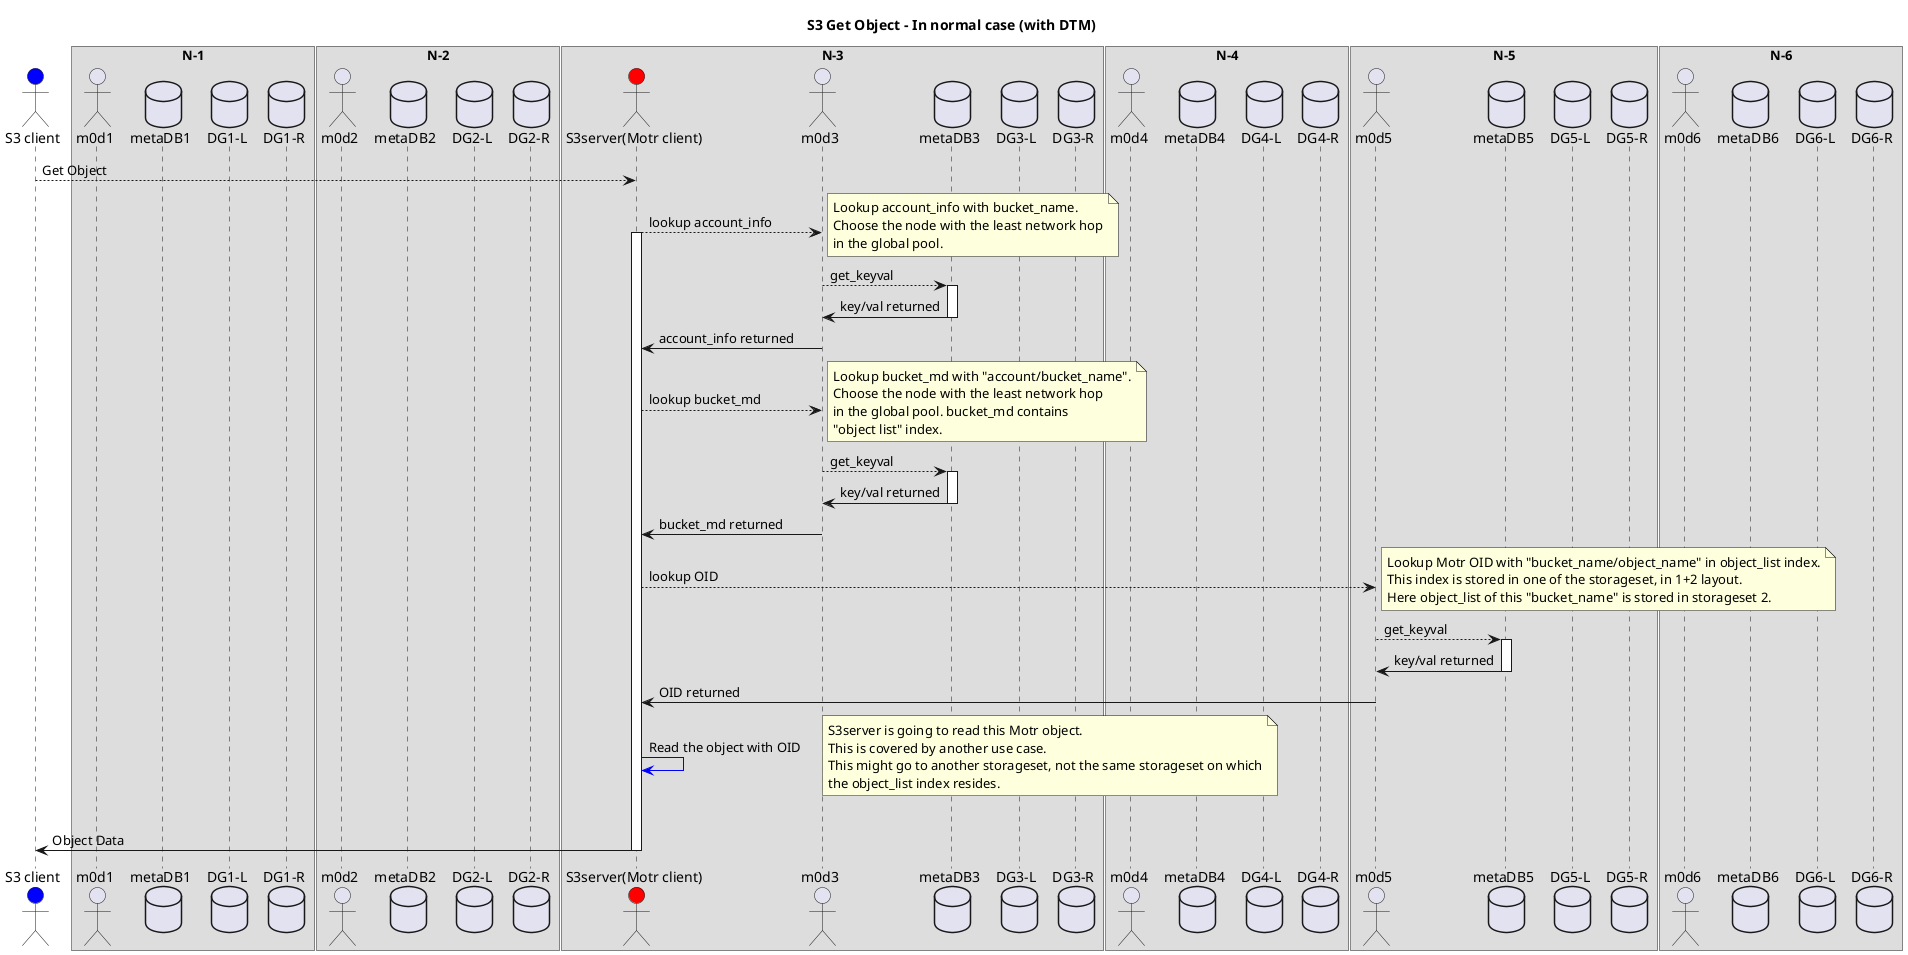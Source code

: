 @startuml
title <b>S3 Get Object - In normal case (with DTM)</b>

actor "S3 client" as S3C #blue
box "N-1"
actor m0d1
database "metaDB1"
database "DG1-L"
database "DG1-R"
endbox

box "N-2"
actor m0d2
database "metaDB2"
database "DG2-L"
database "DG2-R"
endbox

box "N-3"
actor "S3server(Motr client)" as S3 #red
actor m0d3
database "metaDB3"
database "DG3-L"
database "DG3-R"
endbox

box "N-4"
actor m0d4
database "metaDB4"
database "DG4-L"
database "DG4-R"
endbox

box "N-5"
actor m0d5
database "metaDB5"
database "DG5-L"
database "DG5-R"
endbox

box "N-6"
actor m0d6
database "metaDB6"
database "DG6-L"
database "DG6-R"
endbox

S3C  --> S3   : Get Object


S3   --> m0d3 : lookup account_info
activate S3
note right
Lookup account_info with bucket_name.
Choose the node with the least network hop
in the global pool.
end note
m0d3 --> "metaDB3" : get_keyval
activate "metaDB3"
m0d3 <-  "metaDB3" : key/val returned
deactivate "metaDB3"
S3  <-   m0d3      : account_info returned

S3   --> m0d3 : lookup bucket_md
note right
Lookup bucket_md with "account/bucket_name".
Choose the node with the least network hop
in the global pool. bucket_md contains
"object list" index.
end note
m0d3 --> "metaDB3" : get_keyval
activate "metaDB3"
m0d3 <-  "metaDB3" : key/val returned
deactivate "metaDB3"
S3  <-   m0d3      : bucket_md returned

S3   --> m0d5 : lookup OID
note right
Lookup Motr OID with "bucket_name/object_name" in object_list index.
This index is stored in one of the storageset, in 1+2 layout.
Here object_list of this "bucket_name" is stored in storageset 2.
end note
m0d5 --> "metaDB5" : get_keyval
activate "metaDB5"
m0d5 <-  "metaDB5" : key/val returned
deactivate "metaDB5"
S3  <-   m0d5      : OID returned


S3  -[#blue]> S3  : Read the object with OID
note right
S3server is going to read this Motr object.
This is covered by another use case.
This might go to another storageset, not the same storageset on which
the object_list index resides.
end note



|||

S3C <- S3: Object Data
deactivate S3
@enduml
